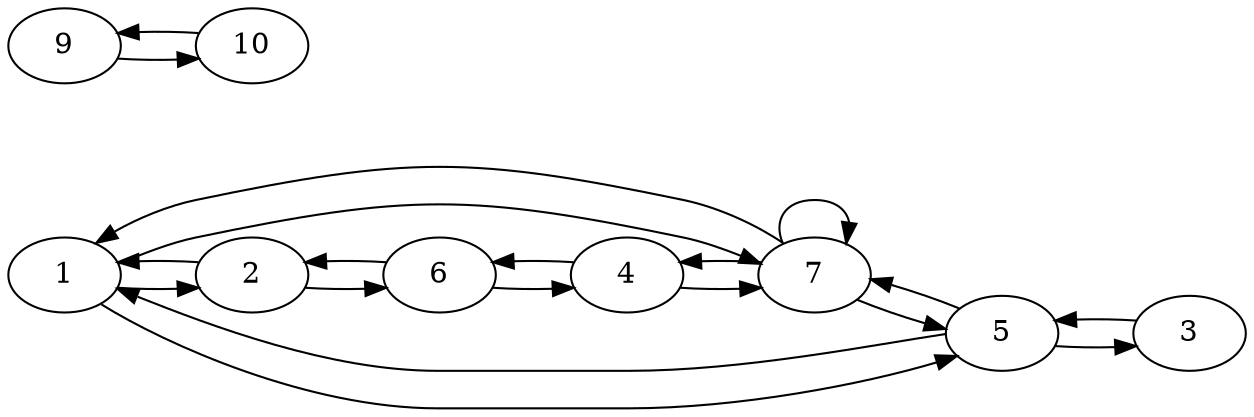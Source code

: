 digraph { 
	rankdir=LR; 
	1 -> 2;
	1 -> 5;
	1 -> 7;
	2 -> 1;
	2 -> 6;
	3 -> 5;
	4 -> 6;
	4 -> 7;
	5 -> 1;
	5 -> 3;
	5 -> 7;
	6 -> 2;
	6 -> 4;
	7 -> 1;
	7 -> 4;
	7 -> 5;
	7 -> 7;
	9 -> 10;
	10 -> 9;
}
